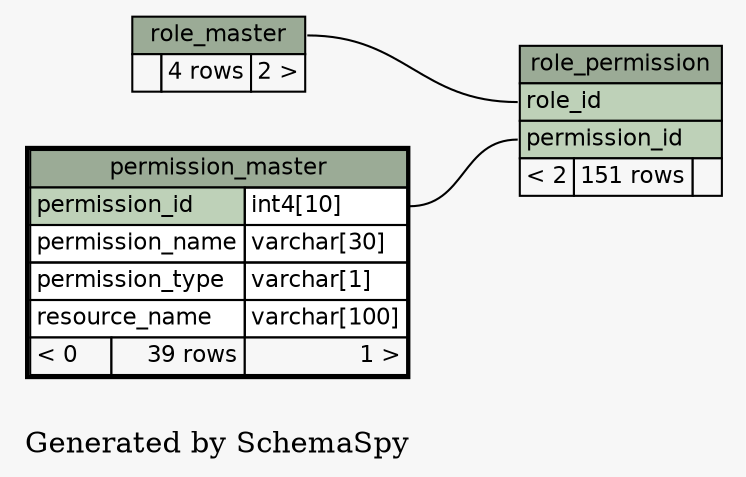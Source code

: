 // dot 2.38.0 on Windows 8.1 6.3
digraph "twoDegreesRelationshipsGraph" {
  graph [
    rankdir="RL"
    bgcolor="#f7f7f7"
    label="\nGenerated by SchemaSpy"
    labeljust="l"
  ];
  node [
    fontname="Helvetica"
    fontsize="11"
    shape="plaintext"
  ];
  edge [
    arrowsize="0.8"
  ];
  "role_permission":"permission_id":w -> "permission_master":"permission_id.type":e [arrowtail=crowtee arrowhead=none];
  "role_permission":"role_id":w -> "role_master":"role_master.heading":e [arrowtail=crowtee arrowhead=none];
  "permission_master" [
    label=<
    <TABLE BORDER="2" CELLBORDER="1" CELLSPACING="0" BGCOLOR="#ffffff">
      <TR><TD PORT="permission_master.heading" COLSPAN="3" BGCOLOR="#9bab96" ALIGN="CENTER">permission_master</TD></TR>
      <TR><TD PORT="permission_id" COLSPAN="2" BGCOLOR="#bed1b8" ALIGN="LEFT">permission_id</TD><TD PORT="permission_id.type" ALIGN="LEFT">int4[10]</TD></TR>
      <TR><TD PORT="permission_name" COLSPAN="2" ALIGN="LEFT">permission_name</TD><TD PORT="permission_name.type" ALIGN="LEFT">varchar[30]</TD></TR>
      <TR><TD PORT="permission_type" COLSPAN="2" ALIGN="LEFT">permission_type</TD><TD PORT="permission_type.type" ALIGN="LEFT">varchar[1]</TD></TR>
      <TR><TD PORT="resource_name" COLSPAN="2" ALIGN="LEFT">resource_name</TD><TD PORT="resource_name.type" ALIGN="LEFT">varchar[100]</TD></TR>
      <TR><TD ALIGN="LEFT" BGCOLOR="#f7f7f7">&lt; 0</TD><TD ALIGN="RIGHT" BGCOLOR="#f7f7f7">39 rows</TD><TD ALIGN="RIGHT" BGCOLOR="#f7f7f7">1 &gt;</TD></TR>
    </TABLE>>
    URL="permission_master.html#"
    tooltip="permission_master"
  ];
  "role_master" [
    label=<
    <TABLE BORDER="0" CELLBORDER="1" CELLSPACING="0" BGCOLOR="#ffffff">
      <TR><TD PORT="role_master.heading" COLSPAN="3" BGCOLOR="#9bab96" ALIGN="CENTER">role_master</TD></TR>
      <TR><TD ALIGN="LEFT" BGCOLOR="#f7f7f7">  </TD><TD ALIGN="RIGHT" BGCOLOR="#f7f7f7">4 rows</TD><TD ALIGN="RIGHT" BGCOLOR="#f7f7f7">2 &gt;</TD></TR>
    </TABLE>>
    URL="role_master.html#graph"
    tooltip="role_master"
  ];
  "role_permission" [
    label=<
    <TABLE BORDER="0" CELLBORDER="1" CELLSPACING="0" BGCOLOR="#ffffff">
      <TR><TD PORT="role_permission.heading" COLSPAN="3" BGCOLOR="#9bab96" ALIGN="CENTER">role_permission</TD></TR>
      <TR><TD PORT="role_id" COLSPAN="3" BGCOLOR="#bed1b8" ALIGN="LEFT">role_id</TD></TR>
      <TR><TD PORT="permission_id" COLSPAN="3" BGCOLOR="#bed1b8" ALIGN="LEFT">permission_id</TD></TR>
      <TR><TD ALIGN="LEFT" BGCOLOR="#f7f7f7">&lt; 2</TD><TD ALIGN="RIGHT" BGCOLOR="#f7f7f7">151 rows</TD><TD ALIGN="RIGHT" BGCOLOR="#f7f7f7">  </TD></TR>
    </TABLE>>
    URL="role_permission.html#graph"
    tooltip="role_permission"
  ];
}
